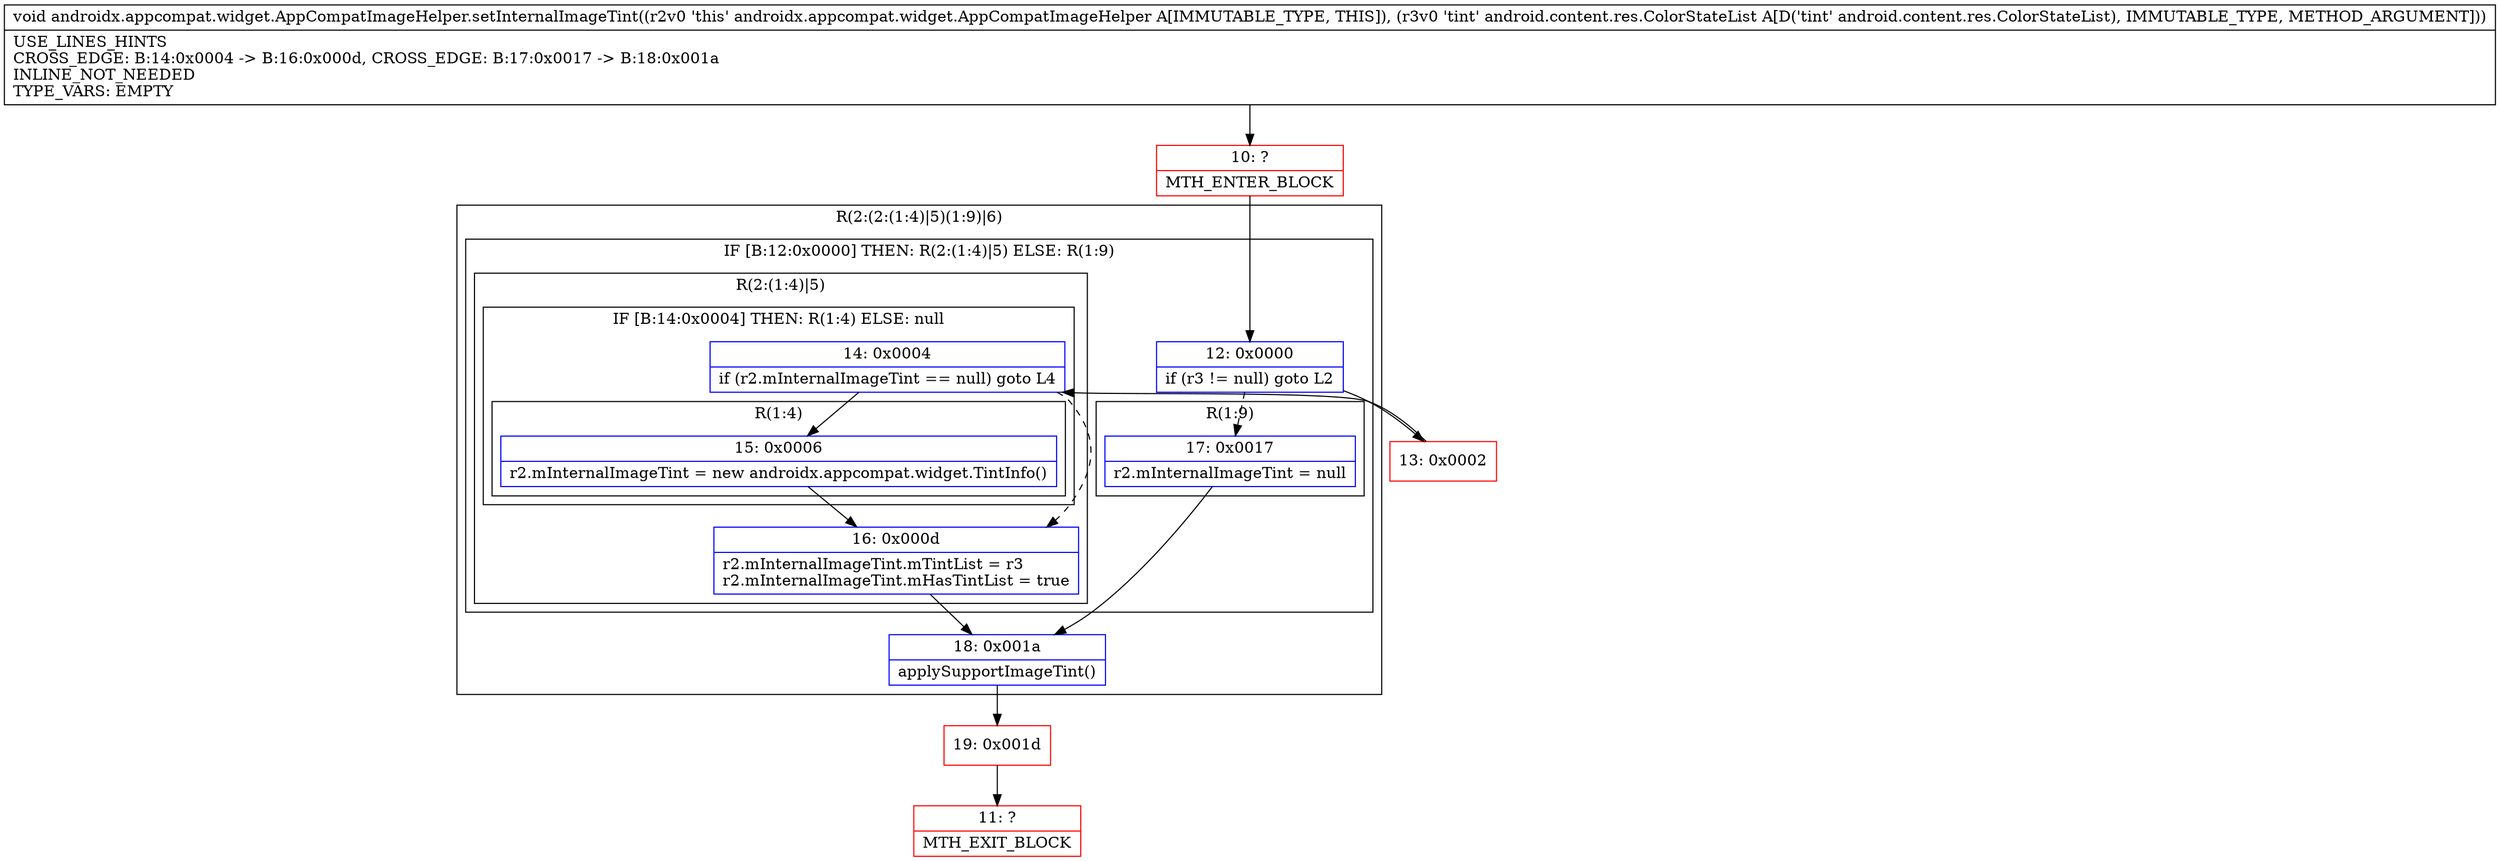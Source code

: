 digraph "CFG forandroidx.appcompat.widget.AppCompatImageHelper.setInternalImageTint(Landroid\/content\/res\/ColorStateList;)V" {
subgraph cluster_Region_1710346717 {
label = "R(2:(2:(1:4)|5)(1:9)|6)";
node [shape=record,color=blue];
subgraph cluster_IfRegion_1750557899 {
label = "IF [B:12:0x0000] THEN: R(2:(1:4)|5) ELSE: R(1:9)";
node [shape=record,color=blue];
Node_12 [shape=record,label="{12\:\ 0x0000|if (r3 != null) goto L2\l}"];
subgraph cluster_Region_223683482 {
label = "R(2:(1:4)|5)";
node [shape=record,color=blue];
subgraph cluster_IfRegion_309831581 {
label = "IF [B:14:0x0004] THEN: R(1:4) ELSE: null";
node [shape=record,color=blue];
Node_14 [shape=record,label="{14\:\ 0x0004|if (r2.mInternalImageTint == null) goto L4\l}"];
subgraph cluster_Region_2044982071 {
label = "R(1:4)";
node [shape=record,color=blue];
Node_15 [shape=record,label="{15\:\ 0x0006|r2.mInternalImageTint = new androidx.appcompat.widget.TintInfo()\l}"];
}
}
Node_16 [shape=record,label="{16\:\ 0x000d|r2.mInternalImageTint.mTintList = r3\lr2.mInternalImageTint.mHasTintList = true\l}"];
}
subgraph cluster_Region_717337084 {
label = "R(1:9)";
node [shape=record,color=blue];
Node_17 [shape=record,label="{17\:\ 0x0017|r2.mInternalImageTint = null\l}"];
}
}
Node_18 [shape=record,label="{18\:\ 0x001a|applySupportImageTint()\l}"];
}
Node_10 [shape=record,color=red,label="{10\:\ ?|MTH_ENTER_BLOCK\l}"];
Node_13 [shape=record,color=red,label="{13\:\ 0x0002}"];
Node_19 [shape=record,color=red,label="{19\:\ 0x001d}"];
Node_11 [shape=record,color=red,label="{11\:\ ?|MTH_EXIT_BLOCK\l}"];
MethodNode[shape=record,label="{void androidx.appcompat.widget.AppCompatImageHelper.setInternalImageTint((r2v0 'this' androidx.appcompat.widget.AppCompatImageHelper A[IMMUTABLE_TYPE, THIS]), (r3v0 'tint' android.content.res.ColorStateList A[D('tint' android.content.res.ColorStateList), IMMUTABLE_TYPE, METHOD_ARGUMENT]))  | USE_LINES_HINTS\lCROSS_EDGE: B:14:0x0004 \-\> B:16:0x000d, CROSS_EDGE: B:17:0x0017 \-\> B:18:0x001a\lINLINE_NOT_NEEDED\lTYPE_VARS: EMPTY\l}"];
MethodNode -> Node_10;Node_12 -> Node_13;
Node_12 -> Node_17[style=dashed];
Node_14 -> Node_15;
Node_14 -> Node_16[style=dashed];
Node_15 -> Node_16;
Node_16 -> Node_18;
Node_17 -> Node_18;
Node_18 -> Node_19;
Node_10 -> Node_12;
Node_13 -> Node_14;
Node_19 -> Node_11;
}

